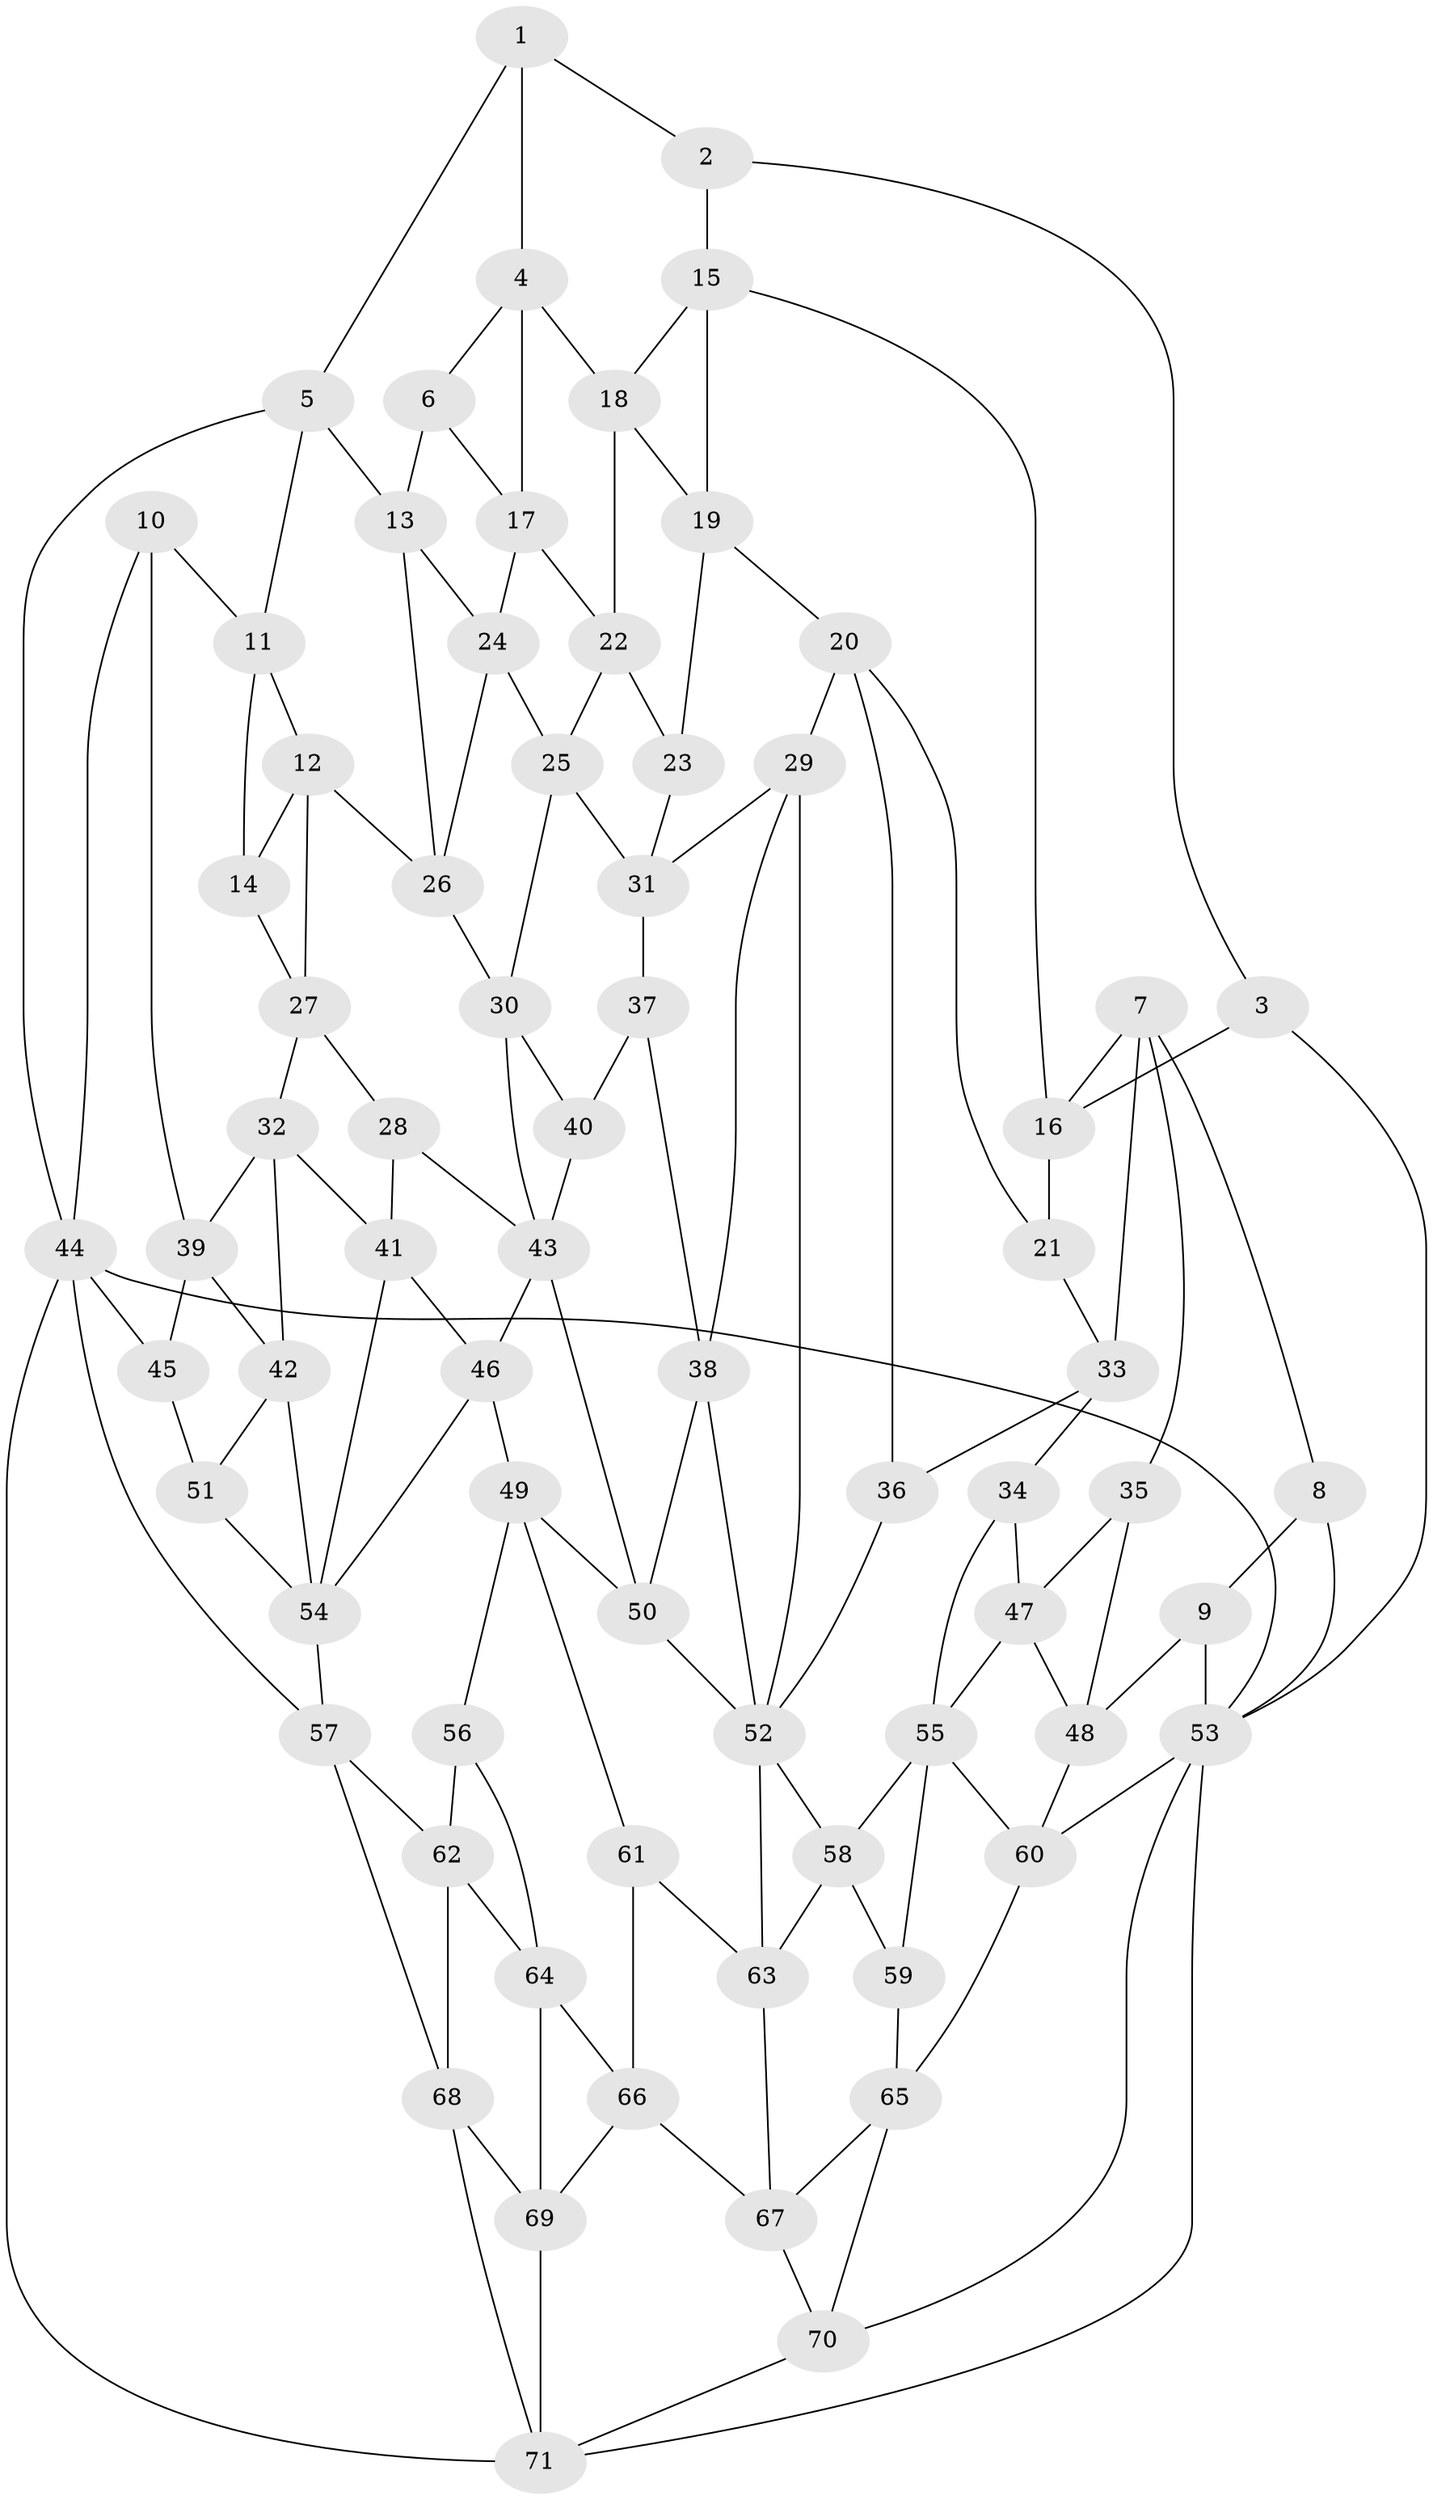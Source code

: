 // original degree distribution, {3: 0.014184397163120567, 4: 0.2127659574468085, 5: 0.5815602836879432, 6: 0.19148936170212766}
// Generated by graph-tools (version 1.1) at 2025/50/03/09/25 03:50:58]
// undirected, 71 vertices, 137 edges
graph export_dot {
graph [start="1"]
  node [color=gray90,style=filled];
  1;
  2;
  3;
  4;
  5;
  6;
  7;
  8;
  9;
  10;
  11;
  12;
  13;
  14;
  15;
  16;
  17;
  18;
  19;
  20;
  21;
  22;
  23;
  24;
  25;
  26;
  27;
  28;
  29;
  30;
  31;
  32;
  33;
  34;
  35;
  36;
  37;
  38;
  39;
  40;
  41;
  42;
  43;
  44;
  45;
  46;
  47;
  48;
  49;
  50;
  51;
  52;
  53;
  54;
  55;
  56;
  57;
  58;
  59;
  60;
  61;
  62;
  63;
  64;
  65;
  66;
  67;
  68;
  69;
  70;
  71;
  1 -- 2 [weight=1.0];
  1 -- 4 [weight=1.0];
  1 -- 5 [weight=1.0];
  2 -- 3 [weight=1.0];
  2 -- 15 [weight=1.0];
  3 -- 16 [weight=1.0];
  3 -- 53 [weight=1.0];
  4 -- 6 [weight=1.0];
  4 -- 17 [weight=1.0];
  4 -- 18 [weight=1.0];
  5 -- 11 [weight=1.0];
  5 -- 13 [weight=1.0];
  5 -- 44 [weight=1.0];
  6 -- 13 [weight=1.0];
  6 -- 17 [weight=1.0];
  7 -- 8 [weight=1.0];
  7 -- 16 [weight=1.0];
  7 -- 33 [weight=1.0];
  7 -- 35 [weight=1.0];
  8 -- 9 [weight=1.0];
  8 -- 53 [weight=1.0];
  9 -- 48 [weight=1.0];
  9 -- 53 [weight=1.0];
  10 -- 11 [weight=1.0];
  10 -- 39 [weight=1.0];
  10 -- 44 [weight=1.0];
  11 -- 12 [weight=1.0];
  11 -- 14 [weight=1.0];
  12 -- 14 [weight=1.0];
  12 -- 26 [weight=1.0];
  12 -- 27 [weight=1.0];
  13 -- 24 [weight=1.0];
  13 -- 26 [weight=1.0];
  14 -- 27 [weight=1.0];
  15 -- 16 [weight=1.0];
  15 -- 18 [weight=1.0];
  15 -- 19 [weight=1.0];
  16 -- 21 [weight=1.0];
  17 -- 22 [weight=1.0];
  17 -- 24 [weight=1.0];
  18 -- 19 [weight=1.0];
  18 -- 22 [weight=1.0];
  19 -- 20 [weight=1.0];
  19 -- 23 [weight=1.0];
  20 -- 21 [weight=1.0];
  20 -- 29 [weight=1.0];
  20 -- 36 [weight=1.0];
  21 -- 33 [weight=1.0];
  22 -- 23 [weight=1.0];
  22 -- 25 [weight=1.0];
  23 -- 31 [weight=1.0];
  24 -- 25 [weight=1.0];
  24 -- 26 [weight=1.0];
  25 -- 30 [weight=1.0];
  25 -- 31 [weight=1.0];
  26 -- 30 [weight=1.0];
  27 -- 28 [weight=1.0];
  27 -- 32 [weight=1.0];
  28 -- 41 [weight=1.0];
  28 -- 43 [weight=1.0];
  29 -- 31 [weight=1.0];
  29 -- 38 [weight=1.0];
  29 -- 52 [weight=1.0];
  30 -- 40 [weight=1.0];
  30 -- 43 [weight=1.0];
  31 -- 37 [weight=1.0];
  32 -- 39 [weight=1.0];
  32 -- 41 [weight=1.0];
  32 -- 42 [weight=1.0];
  33 -- 34 [weight=1.0];
  33 -- 36 [weight=1.0];
  34 -- 47 [weight=1.0];
  34 -- 55 [weight=1.0];
  35 -- 47 [weight=1.0];
  35 -- 48 [weight=1.0];
  36 -- 52 [weight=1.0];
  37 -- 38 [weight=1.0];
  37 -- 40 [weight=1.0];
  38 -- 50 [weight=1.0];
  38 -- 52 [weight=1.0];
  39 -- 42 [weight=1.0];
  39 -- 45 [weight=1.0];
  40 -- 43 [weight=2.0];
  41 -- 46 [weight=1.0];
  41 -- 54 [weight=1.0];
  42 -- 51 [weight=1.0];
  42 -- 54 [weight=1.0];
  43 -- 46 [weight=1.0];
  43 -- 50 [weight=1.0];
  44 -- 45 [weight=1.0];
  44 -- 53 [weight=1.0];
  44 -- 57 [weight=1.0];
  44 -- 71 [weight=1.0];
  45 -- 51 [weight=1.0];
  46 -- 49 [weight=1.0];
  46 -- 54 [weight=1.0];
  47 -- 48 [weight=1.0];
  47 -- 55 [weight=1.0];
  48 -- 60 [weight=1.0];
  49 -- 50 [weight=1.0];
  49 -- 56 [weight=1.0];
  49 -- 61 [weight=1.0];
  50 -- 52 [weight=1.0];
  51 -- 54 [weight=2.0];
  52 -- 58 [weight=1.0];
  52 -- 63 [weight=1.0];
  53 -- 60 [weight=1.0];
  53 -- 70 [weight=1.0];
  53 -- 71 [weight=1.0];
  54 -- 57 [weight=1.0];
  55 -- 58 [weight=1.0];
  55 -- 59 [weight=2.0];
  55 -- 60 [weight=1.0];
  56 -- 62 [weight=1.0];
  56 -- 64 [weight=1.0];
  57 -- 62 [weight=1.0];
  57 -- 68 [weight=1.0];
  58 -- 59 [weight=1.0];
  58 -- 63 [weight=1.0];
  59 -- 65 [weight=1.0];
  60 -- 65 [weight=1.0];
  61 -- 63 [weight=1.0];
  61 -- 66 [weight=1.0];
  62 -- 64 [weight=1.0];
  62 -- 68 [weight=1.0];
  63 -- 67 [weight=1.0];
  64 -- 66 [weight=1.0];
  64 -- 69 [weight=1.0];
  65 -- 67 [weight=1.0];
  65 -- 70 [weight=1.0];
  66 -- 67 [weight=1.0];
  66 -- 69 [weight=1.0];
  67 -- 70 [weight=1.0];
  68 -- 69 [weight=1.0];
  68 -- 71 [weight=1.0];
  69 -- 71 [weight=1.0];
  70 -- 71 [weight=1.0];
}

